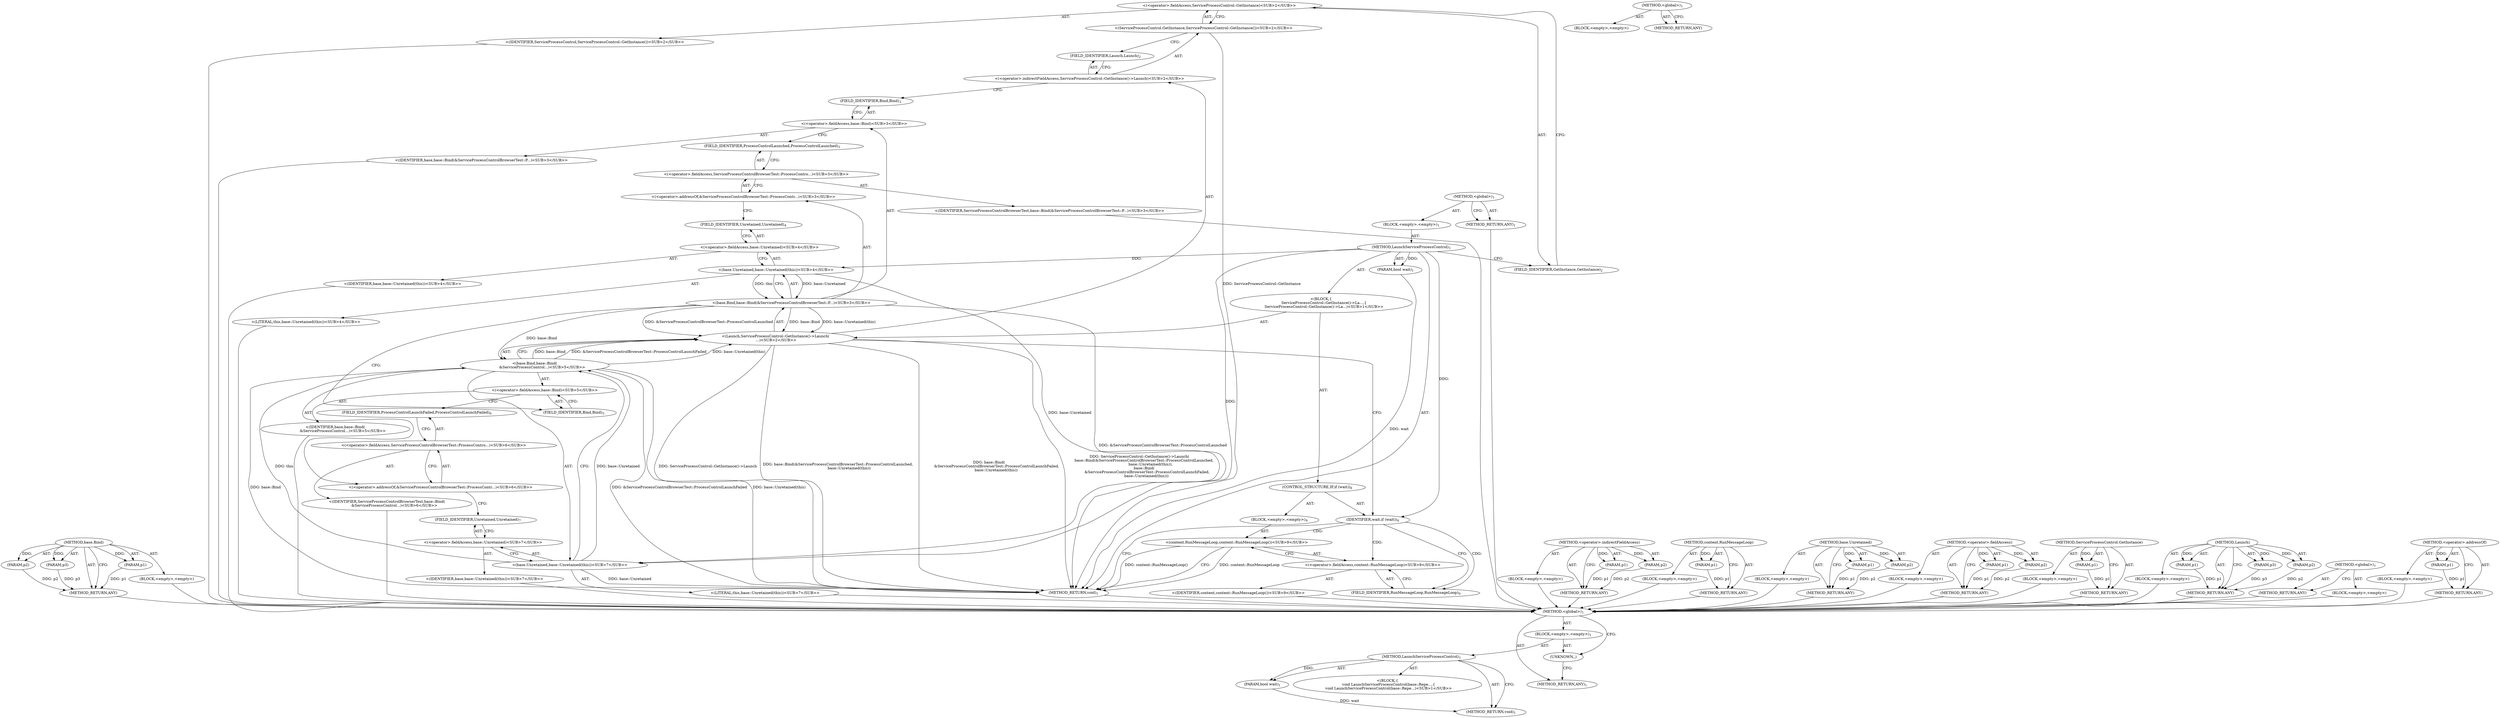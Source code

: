 digraph "&lt;global&gt;" {
vulnerable_92 [label=<(METHOD,base.Bind)>];
vulnerable_93 [label=<(PARAM,p1)>];
vulnerable_94 [label=<(PARAM,p2)>];
vulnerable_95 [label=<(PARAM,p3)>];
vulnerable_96 [label=<(BLOCK,&lt;empty&gt;,&lt;empty&gt;)>];
vulnerable_97 [label=<(METHOD_RETURN,ANY)>];
vulnerable_6 [label=<(METHOD,&lt;global&gt;)<SUB>1</SUB>>];
vulnerable_7 [label=<(BLOCK,&lt;empty&gt;,&lt;empty&gt;)<SUB>1</SUB>>];
vulnerable_8 [label=<(METHOD,LaunchServiceProcessControl)<SUB>1</SUB>>];
vulnerable_9 [label=<(PARAM,bool wait)<SUB>1</SUB>>];
vulnerable_10 [label="<(BLOCK,{
     ServiceProcessControl::GetInstance()-&gt;La...,{
     ServiceProcessControl::GetInstance()-&gt;La...)<SUB>1</SUB>>"];
vulnerable_11 [label="<(Launch,ServiceProcessControl::GetInstance()-&gt;Launch(
 ...)<SUB>2</SUB>>"];
vulnerable_12 [label="<(&lt;operator&gt;.indirectFieldAccess,ServiceProcessControl::GetInstance()-&gt;Launch)<SUB>2</SUB>>"];
vulnerable_13 [label="<(ServiceProcessControl.GetInstance,ServiceProcessControl::GetInstance())<SUB>2</SUB>>"];
vulnerable_14 [label="<(&lt;operator&gt;.fieldAccess,ServiceProcessControl::GetInstance)<SUB>2</SUB>>"];
vulnerable_15 [label="<(IDENTIFIER,ServiceProcessControl,ServiceProcessControl::GetInstance())<SUB>2</SUB>>"];
vulnerable_16 [label=<(FIELD_IDENTIFIER,GetInstance,GetInstance)<SUB>2</SUB>>];
vulnerable_17 [label=<(FIELD_IDENTIFIER,Launch,Launch)<SUB>2</SUB>>];
vulnerable_18 [label="<(base.Bind,base::Bind(&amp;ServiceProcessControlBrowserTest::P...)<SUB>3</SUB>>"];
vulnerable_19 [label="<(&lt;operator&gt;.fieldAccess,base::Bind)<SUB>3</SUB>>"];
vulnerable_20 [label="<(IDENTIFIER,base,base::Bind(&amp;ServiceProcessControlBrowserTest::P...)<SUB>3</SUB>>"];
vulnerable_21 [label=<(FIELD_IDENTIFIER,Bind,Bind)<SUB>3</SUB>>];
vulnerable_22 [label="<(&lt;operator&gt;.addressOf,&amp;ServiceProcessControlBrowserTest::ProcessContr...)<SUB>3</SUB>>"];
vulnerable_23 [label="<(&lt;operator&gt;.fieldAccess,ServiceProcessControlBrowserTest::ProcessContro...)<SUB>3</SUB>>"];
vulnerable_24 [label="<(IDENTIFIER,ServiceProcessControlBrowserTest,base::Bind(&amp;ServiceProcessControlBrowserTest::P...)<SUB>3</SUB>>"];
vulnerable_25 [label=<(FIELD_IDENTIFIER,ProcessControlLaunched,ProcessControlLaunched)<SUB>3</SUB>>];
vulnerable_26 [label="<(base.Unretained,base::Unretained(this))<SUB>4</SUB>>"];
vulnerable_27 [label="<(&lt;operator&gt;.fieldAccess,base::Unretained)<SUB>4</SUB>>"];
vulnerable_28 [label="<(IDENTIFIER,base,base::Unretained(this))<SUB>4</SUB>>"];
vulnerable_29 [label=<(FIELD_IDENTIFIER,Unretained,Unretained)<SUB>4</SUB>>];
vulnerable_30 [label="<(LITERAL,this,base::Unretained(this))<SUB>4</SUB>>"];
vulnerable_31 [label="<(base.Bind,base::Bind(
             &amp;ServiceProcessControl...)<SUB>5</SUB>>"];
vulnerable_32 [label="<(&lt;operator&gt;.fieldAccess,base::Bind)<SUB>5</SUB>>"];
vulnerable_33 [label="<(IDENTIFIER,base,base::Bind(
             &amp;ServiceProcessControl...)<SUB>5</SUB>>"];
vulnerable_34 [label=<(FIELD_IDENTIFIER,Bind,Bind)<SUB>5</SUB>>];
vulnerable_35 [label="<(&lt;operator&gt;.addressOf,&amp;ServiceProcessControlBrowserTest::ProcessContr...)<SUB>6</SUB>>"];
vulnerable_36 [label="<(&lt;operator&gt;.fieldAccess,ServiceProcessControlBrowserTest::ProcessContro...)<SUB>6</SUB>>"];
vulnerable_37 [label="<(IDENTIFIER,ServiceProcessControlBrowserTest,base::Bind(
             &amp;ServiceProcessControl...)<SUB>6</SUB>>"];
vulnerable_38 [label=<(FIELD_IDENTIFIER,ProcessControlLaunchFailed,ProcessControlLaunchFailed)<SUB>6</SUB>>];
vulnerable_39 [label="<(base.Unretained,base::Unretained(this))<SUB>7</SUB>>"];
vulnerable_40 [label="<(&lt;operator&gt;.fieldAccess,base::Unretained)<SUB>7</SUB>>"];
vulnerable_41 [label="<(IDENTIFIER,base,base::Unretained(this))<SUB>7</SUB>>"];
vulnerable_42 [label=<(FIELD_IDENTIFIER,Unretained,Unretained)<SUB>7</SUB>>];
vulnerable_43 [label="<(LITERAL,this,base::Unretained(this))<SUB>7</SUB>>"];
vulnerable_44 [label=<(CONTROL_STRUCTURE,IF,if (wait))<SUB>8</SUB>>];
vulnerable_45 [label=<(IDENTIFIER,wait,if (wait))<SUB>8</SUB>>];
vulnerable_46 [label=<(BLOCK,&lt;empty&gt;,&lt;empty&gt;)<SUB>9</SUB>>];
vulnerable_47 [label="<(content.RunMessageLoop,content::RunMessageLoop())<SUB>9</SUB>>"];
vulnerable_48 [label="<(&lt;operator&gt;.fieldAccess,content::RunMessageLoop)<SUB>9</SUB>>"];
vulnerable_49 [label="<(IDENTIFIER,content,content::RunMessageLoop())<SUB>9</SUB>>"];
vulnerable_50 [label=<(FIELD_IDENTIFIER,RunMessageLoop,RunMessageLoop)<SUB>9</SUB>>];
vulnerable_51 [label=<(METHOD_RETURN,void)<SUB>1</SUB>>];
vulnerable_53 [label=<(METHOD_RETURN,ANY)<SUB>1</SUB>>];
vulnerable_78 [label=<(METHOD,&lt;operator&gt;.indirectFieldAccess)>];
vulnerable_79 [label=<(PARAM,p1)>];
vulnerable_80 [label=<(PARAM,p2)>];
vulnerable_81 [label=<(BLOCK,&lt;empty&gt;,&lt;empty&gt;)>];
vulnerable_82 [label=<(METHOD_RETURN,ANY)>];
vulnerable_107 [label=<(METHOD,content.RunMessageLoop)>];
vulnerable_108 [label=<(PARAM,p1)>];
vulnerable_109 [label=<(BLOCK,&lt;empty&gt;,&lt;empty&gt;)>];
vulnerable_110 [label=<(METHOD_RETURN,ANY)>];
vulnerable_102 [label=<(METHOD,base.Unretained)>];
vulnerable_103 [label=<(PARAM,p1)>];
vulnerable_104 [label=<(PARAM,p2)>];
vulnerable_105 [label=<(BLOCK,&lt;empty&gt;,&lt;empty&gt;)>];
vulnerable_106 [label=<(METHOD_RETURN,ANY)>];
vulnerable_87 [label=<(METHOD,&lt;operator&gt;.fieldAccess)>];
vulnerable_88 [label=<(PARAM,p1)>];
vulnerable_89 [label=<(PARAM,p2)>];
vulnerable_90 [label=<(BLOCK,&lt;empty&gt;,&lt;empty&gt;)>];
vulnerable_91 [label=<(METHOD_RETURN,ANY)>];
vulnerable_83 [label=<(METHOD,ServiceProcessControl.GetInstance)>];
vulnerable_84 [label=<(PARAM,p1)>];
vulnerable_85 [label=<(BLOCK,&lt;empty&gt;,&lt;empty&gt;)>];
vulnerable_86 [label=<(METHOD_RETURN,ANY)>];
vulnerable_72 [label=<(METHOD,Launch)>];
vulnerable_73 [label=<(PARAM,p1)>];
vulnerable_74 [label=<(PARAM,p2)>];
vulnerable_75 [label=<(PARAM,p3)>];
vulnerable_76 [label=<(BLOCK,&lt;empty&gt;,&lt;empty&gt;)>];
vulnerable_77 [label=<(METHOD_RETURN,ANY)>];
vulnerable_66 [label=<(METHOD,&lt;global&gt;)<SUB>1</SUB>>];
vulnerable_67 [label=<(BLOCK,&lt;empty&gt;,&lt;empty&gt;)>];
vulnerable_68 [label=<(METHOD_RETURN,ANY)>];
vulnerable_98 [label=<(METHOD,&lt;operator&gt;.addressOf)>];
vulnerable_99 [label=<(PARAM,p1)>];
vulnerable_100 [label=<(BLOCK,&lt;empty&gt;,&lt;empty&gt;)>];
vulnerable_101 [label=<(METHOD_RETURN,ANY)>];
fixed_6 [label=<(METHOD,&lt;global&gt;)<SUB>1</SUB>>];
fixed_7 [label=<(BLOCK,&lt;empty&gt;,&lt;empty&gt;)<SUB>1</SUB>>];
fixed_8 [label=<(METHOD,LaunchServiceProcessControl)<SUB>1</SUB>>];
fixed_9 [label=<(PARAM,bool wait)<SUB>1</SUB>>];
fixed_10 [label="<(BLOCK,{
  void LaunchServiceProcessControl(base::Repe...,{
  void LaunchServiceProcessControl(base::Repe...)<SUB>1</SUB>>"];
fixed_11 [label=<(METHOD_RETURN,void)<SUB>1</SUB>>];
fixed_13 [label=<(UNKNOWN,,)>];
fixed_14 [label=<(METHOD_RETURN,ANY)<SUB>1</SUB>>];
fixed_23 [label=<(METHOD,&lt;global&gt;)<SUB>1</SUB>>];
fixed_24 [label=<(BLOCK,&lt;empty&gt;,&lt;empty&gt;)>];
fixed_25 [label=<(METHOD_RETURN,ANY)>];
vulnerable_92 -> vulnerable_93  [key=0, label="AST: "];
vulnerable_92 -> vulnerable_93  [key=1, label="DDG: "];
vulnerable_92 -> vulnerable_96  [key=0, label="AST: "];
vulnerable_92 -> vulnerable_94  [key=0, label="AST: "];
vulnerable_92 -> vulnerable_94  [key=1, label="DDG: "];
vulnerable_92 -> vulnerable_97  [key=0, label="AST: "];
vulnerable_92 -> vulnerable_97  [key=1, label="CFG: "];
vulnerable_92 -> vulnerable_95  [key=0, label="AST: "];
vulnerable_92 -> vulnerable_95  [key=1, label="DDG: "];
vulnerable_93 -> vulnerable_97  [key=0, label="DDG: p1"];
vulnerable_94 -> vulnerable_97  [key=0, label="DDG: p2"];
vulnerable_95 -> vulnerable_97  [key=0, label="DDG: p3"];
vulnerable_96 -> fixed_6  [key=0];
vulnerable_97 -> fixed_6  [key=0];
vulnerable_6 -> vulnerable_7  [key=0, label="AST: "];
vulnerable_6 -> vulnerable_53  [key=0, label="AST: "];
vulnerable_6 -> vulnerable_53  [key=1, label="CFG: "];
vulnerable_7 -> vulnerable_8  [key=0, label="AST: "];
vulnerable_8 -> vulnerable_9  [key=0, label="AST: "];
vulnerable_8 -> vulnerable_9  [key=1, label="DDG: "];
vulnerable_8 -> vulnerable_10  [key=0, label="AST: "];
vulnerable_8 -> vulnerable_51  [key=0, label="AST: "];
vulnerable_8 -> vulnerable_16  [key=0, label="CFG: "];
vulnerable_8 -> vulnerable_45  [key=0, label="DDG: "];
vulnerable_8 -> vulnerable_26  [key=0, label="DDG: "];
vulnerable_8 -> vulnerable_39  [key=0, label="DDG: "];
vulnerable_9 -> vulnerable_51  [key=0, label="DDG: wait"];
vulnerable_10 -> vulnerable_11  [key=0, label="AST: "];
vulnerable_10 -> vulnerable_44  [key=0, label="AST: "];
vulnerable_11 -> vulnerable_12  [key=0, label="AST: "];
vulnerable_11 -> vulnerable_18  [key=0, label="AST: "];
vulnerable_11 -> vulnerable_31  [key=0, label="AST: "];
vulnerable_11 -> vulnerable_45  [key=0, label="CFG: "];
vulnerable_11 -> vulnerable_51  [key=0, label="DDG: ServiceProcessControl::GetInstance()-&gt;Launch"];
vulnerable_11 -> vulnerable_51  [key=1, label="DDG: base::Bind(&amp;ServiceProcessControlBrowserTest::ProcessControlLaunched,
                   base::Unretained(this))"];
vulnerable_11 -> vulnerable_51  [key=2, label="DDG: base::Bind(
             &amp;ServiceProcessControlBrowserTest::ProcessControlLaunchFailed,
            base::Unretained(this))"];
vulnerable_11 -> vulnerable_51  [key=3, label="DDG: ServiceProcessControl::GetInstance()-&gt;Launch(
        base::Bind(&amp;ServiceProcessControlBrowserTest::ProcessControlLaunched,
                   base::Unretained(this)),
        base::Bind(
             &amp;ServiceProcessControlBrowserTest::ProcessControlLaunchFailed,
            base::Unretained(this)))"];
vulnerable_12 -> vulnerable_13  [key=0, label="AST: "];
vulnerable_12 -> vulnerable_17  [key=0, label="AST: "];
vulnerable_12 -> vulnerable_21  [key=0, label="CFG: "];
vulnerable_13 -> vulnerable_14  [key=0, label="AST: "];
vulnerable_13 -> vulnerable_17  [key=0, label="CFG: "];
vulnerable_13 -> vulnerable_51  [key=0, label="DDG: ServiceProcessControl::GetInstance"];
vulnerable_14 -> vulnerable_15  [key=0, label="AST: "];
vulnerable_14 -> vulnerable_16  [key=0, label="AST: "];
vulnerable_14 -> vulnerable_13  [key=0, label="CFG: "];
vulnerable_15 -> fixed_6  [key=0];
vulnerable_16 -> vulnerable_14  [key=0, label="CFG: "];
vulnerable_17 -> vulnerable_12  [key=0, label="CFG: "];
vulnerable_18 -> vulnerable_19  [key=0, label="AST: "];
vulnerable_18 -> vulnerable_22  [key=0, label="AST: "];
vulnerable_18 -> vulnerable_26  [key=0, label="AST: "];
vulnerable_18 -> vulnerable_34  [key=0, label="CFG: "];
vulnerable_18 -> vulnerable_51  [key=0, label="DDG: &amp;ServiceProcessControlBrowserTest::ProcessControlLaunched"];
vulnerable_18 -> vulnerable_11  [key=0, label="DDG: base::Bind"];
vulnerable_18 -> vulnerable_11  [key=1, label="DDG: &amp;ServiceProcessControlBrowserTest::ProcessControlLaunched"];
vulnerable_18 -> vulnerable_11  [key=2, label="DDG: base::Unretained(this)"];
vulnerable_18 -> vulnerable_31  [key=0, label="DDG: base::Bind"];
vulnerable_19 -> vulnerable_20  [key=0, label="AST: "];
vulnerable_19 -> vulnerable_21  [key=0, label="AST: "];
vulnerable_19 -> vulnerable_25  [key=0, label="CFG: "];
vulnerable_20 -> fixed_6  [key=0];
vulnerable_21 -> vulnerable_19  [key=0, label="CFG: "];
vulnerable_22 -> vulnerable_23  [key=0, label="AST: "];
vulnerable_22 -> vulnerable_29  [key=0, label="CFG: "];
vulnerable_23 -> vulnerable_24  [key=0, label="AST: "];
vulnerable_23 -> vulnerable_25  [key=0, label="AST: "];
vulnerable_23 -> vulnerable_22  [key=0, label="CFG: "];
vulnerable_24 -> fixed_6  [key=0];
vulnerable_25 -> vulnerable_23  [key=0, label="CFG: "];
vulnerable_26 -> vulnerable_27  [key=0, label="AST: "];
vulnerable_26 -> vulnerable_30  [key=0, label="AST: "];
vulnerable_26 -> vulnerable_18  [key=0, label="CFG: "];
vulnerable_26 -> vulnerable_18  [key=1, label="DDG: base::Unretained"];
vulnerable_26 -> vulnerable_18  [key=2, label="DDG: this"];
vulnerable_26 -> vulnerable_39  [key=0, label="DDG: base::Unretained"];
vulnerable_27 -> vulnerable_28  [key=0, label="AST: "];
vulnerable_27 -> vulnerable_29  [key=0, label="AST: "];
vulnerable_27 -> vulnerable_26  [key=0, label="CFG: "];
vulnerable_28 -> fixed_6  [key=0];
vulnerable_29 -> vulnerable_27  [key=0, label="CFG: "];
vulnerable_30 -> fixed_6  [key=0];
vulnerable_31 -> vulnerable_32  [key=0, label="AST: "];
vulnerable_31 -> vulnerable_35  [key=0, label="AST: "];
vulnerable_31 -> vulnerable_39  [key=0, label="AST: "];
vulnerable_31 -> vulnerable_11  [key=0, label="CFG: "];
vulnerable_31 -> vulnerable_11  [key=1, label="DDG: base::Bind"];
vulnerable_31 -> vulnerable_11  [key=2, label="DDG: &amp;ServiceProcessControlBrowserTest::ProcessControlLaunchFailed"];
vulnerable_31 -> vulnerable_11  [key=3, label="DDG: base::Unretained(this)"];
vulnerable_31 -> vulnerable_51  [key=0, label="DDG: base::Bind"];
vulnerable_31 -> vulnerable_51  [key=1, label="DDG: &amp;ServiceProcessControlBrowserTest::ProcessControlLaunchFailed"];
vulnerable_31 -> vulnerable_51  [key=2, label="DDG: base::Unretained(this)"];
vulnerable_32 -> vulnerable_33  [key=0, label="AST: "];
vulnerable_32 -> vulnerable_34  [key=0, label="AST: "];
vulnerable_32 -> vulnerable_38  [key=0, label="CFG: "];
vulnerable_33 -> fixed_6  [key=0];
vulnerable_34 -> vulnerable_32  [key=0, label="CFG: "];
vulnerable_35 -> vulnerable_36  [key=0, label="AST: "];
vulnerable_35 -> vulnerable_42  [key=0, label="CFG: "];
vulnerable_36 -> vulnerable_37  [key=0, label="AST: "];
vulnerable_36 -> vulnerable_38  [key=0, label="AST: "];
vulnerable_36 -> vulnerable_35  [key=0, label="CFG: "];
vulnerable_37 -> fixed_6  [key=0];
vulnerable_38 -> vulnerable_36  [key=0, label="CFG: "];
vulnerable_39 -> vulnerable_40  [key=0, label="AST: "];
vulnerable_39 -> vulnerable_43  [key=0, label="AST: "];
vulnerable_39 -> vulnerable_31  [key=0, label="CFG: "];
vulnerable_39 -> vulnerable_31  [key=1, label="DDG: base::Unretained"];
vulnerable_39 -> vulnerable_31  [key=2, label="DDG: this"];
vulnerable_39 -> vulnerable_51  [key=0, label="DDG: base::Unretained"];
vulnerable_40 -> vulnerable_41  [key=0, label="AST: "];
vulnerable_40 -> vulnerable_42  [key=0, label="AST: "];
vulnerable_40 -> vulnerable_39  [key=0, label="CFG: "];
vulnerable_41 -> fixed_6  [key=0];
vulnerable_42 -> vulnerable_40  [key=0, label="CFG: "];
vulnerable_43 -> fixed_6  [key=0];
vulnerable_44 -> vulnerable_45  [key=0, label="AST: "];
vulnerable_44 -> vulnerable_46  [key=0, label="AST: "];
vulnerable_45 -> vulnerable_51  [key=0, label="CFG: "];
vulnerable_45 -> vulnerable_50  [key=0, label="CFG: "];
vulnerable_45 -> vulnerable_50  [key=1, label="CDG: "];
vulnerable_45 -> vulnerable_47  [key=0, label="CDG: "];
vulnerable_45 -> vulnerable_48  [key=0, label="CDG: "];
vulnerable_46 -> vulnerable_47  [key=0, label="AST: "];
vulnerable_47 -> vulnerable_48  [key=0, label="AST: "];
vulnerable_47 -> vulnerable_51  [key=0, label="CFG: "];
vulnerable_47 -> vulnerable_51  [key=1, label="DDG: content::RunMessageLoop"];
vulnerable_47 -> vulnerable_51  [key=2, label="DDG: content::RunMessageLoop()"];
vulnerable_48 -> vulnerable_49  [key=0, label="AST: "];
vulnerable_48 -> vulnerable_50  [key=0, label="AST: "];
vulnerable_48 -> vulnerable_47  [key=0, label="CFG: "];
vulnerable_49 -> fixed_6  [key=0];
vulnerable_50 -> vulnerable_48  [key=0, label="CFG: "];
vulnerable_51 -> fixed_6  [key=0];
vulnerable_53 -> fixed_6  [key=0];
vulnerable_78 -> vulnerable_79  [key=0, label="AST: "];
vulnerable_78 -> vulnerable_79  [key=1, label="DDG: "];
vulnerable_78 -> vulnerable_81  [key=0, label="AST: "];
vulnerable_78 -> vulnerable_80  [key=0, label="AST: "];
vulnerable_78 -> vulnerable_80  [key=1, label="DDG: "];
vulnerable_78 -> vulnerable_82  [key=0, label="AST: "];
vulnerable_78 -> vulnerable_82  [key=1, label="CFG: "];
vulnerable_79 -> vulnerable_82  [key=0, label="DDG: p1"];
vulnerable_80 -> vulnerable_82  [key=0, label="DDG: p2"];
vulnerable_81 -> fixed_6  [key=0];
vulnerable_82 -> fixed_6  [key=0];
vulnerable_107 -> vulnerable_108  [key=0, label="AST: "];
vulnerable_107 -> vulnerable_108  [key=1, label="DDG: "];
vulnerable_107 -> vulnerable_109  [key=0, label="AST: "];
vulnerable_107 -> vulnerable_110  [key=0, label="AST: "];
vulnerable_107 -> vulnerable_110  [key=1, label="CFG: "];
vulnerable_108 -> vulnerable_110  [key=0, label="DDG: p1"];
vulnerable_109 -> fixed_6  [key=0];
vulnerable_110 -> fixed_6  [key=0];
vulnerable_102 -> vulnerable_103  [key=0, label="AST: "];
vulnerable_102 -> vulnerable_103  [key=1, label="DDG: "];
vulnerable_102 -> vulnerable_105  [key=0, label="AST: "];
vulnerable_102 -> vulnerable_104  [key=0, label="AST: "];
vulnerable_102 -> vulnerable_104  [key=1, label="DDG: "];
vulnerable_102 -> vulnerable_106  [key=0, label="AST: "];
vulnerable_102 -> vulnerable_106  [key=1, label="CFG: "];
vulnerable_103 -> vulnerable_106  [key=0, label="DDG: p1"];
vulnerable_104 -> vulnerable_106  [key=0, label="DDG: p2"];
vulnerable_105 -> fixed_6  [key=0];
vulnerable_106 -> fixed_6  [key=0];
vulnerable_87 -> vulnerable_88  [key=0, label="AST: "];
vulnerable_87 -> vulnerable_88  [key=1, label="DDG: "];
vulnerable_87 -> vulnerable_90  [key=0, label="AST: "];
vulnerable_87 -> vulnerable_89  [key=0, label="AST: "];
vulnerable_87 -> vulnerable_89  [key=1, label="DDG: "];
vulnerable_87 -> vulnerable_91  [key=0, label="AST: "];
vulnerable_87 -> vulnerable_91  [key=1, label="CFG: "];
vulnerable_88 -> vulnerable_91  [key=0, label="DDG: p1"];
vulnerable_89 -> vulnerable_91  [key=0, label="DDG: p2"];
vulnerable_90 -> fixed_6  [key=0];
vulnerable_91 -> fixed_6  [key=0];
vulnerable_83 -> vulnerable_84  [key=0, label="AST: "];
vulnerable_83 -> vulnerable_84  [key=1, label="DDG: "];
vulnerable_83 -> vulnerable_85  [key=0, label="AST: "];
vulnerable_83 -> vulnerable_86  [key=0, label="AST: "];
vulnerable_83 -> vulnerable_86  [key=1, label="CFG: "];
vulnerable_84 -> vulnerable_86  [key=0, label="DDG: p1"];
vulnerable_85 -> fixed_6  [key=0];
vulnerable_86 -> fixed_6  [key=0];
vulnerable_72 -> vulnerable_73  [key=0, label="AST: "];
vulnerable_72 -> vulnerable_73  [key=1, label="DDG: "];
vulnerable_72 -> vulnerable_76  [key=0, label="AST: "];
vulnerable_72 -> vulnerable_74  [key=0, label="AST: "];
vulnerable_72 -> vulnerable_74  [key=1, label="DDG: "];
vulnerable_72 -> vulnerable_77  [key=0, label="AST: "];
vulnerable_72 -> vulnerable_77  [key=1, label="CFG: "];
vulnerable_72 -> vulnerable_75  [key=0, label="AST: "];
vulnerable_72 -> vulnerable_75  [key=1, label="DDG: "];
vulnerable_73 -> vulnerable_77  [key=0, label="DDG: p1"];
vulnerable_74 -> vulnerable_77  [key=0, label="DDG: p2"];
vulnerable_75 -> vulnerable_77  [key=0, label="DDG: p3"];
vulnerable_76 -> fixed_6  [key=0];
vulnerable_77 -> fixed_6  [key=0];
vulnerable_66 -> vulnerable_67  [key=0, label="AST: "];
vulnerable_66 -> vulnerable_68  [key=0, label="AST: "];
vulnerable_66 -> vulnerable_68  [key=1, label="CFG: "];
vulnerable_67 -> fixed_6  [key=0];
vulnerable_68 -> fixed_6  [key=0];
vulnerable_98 -> vulnerable_99  [key=0, label="AST: "];
vulnerable_98 -> vulnerable_99  [key=1, label="DDG: "];
vulnerable_98 -> vulnerable_100  [key=0, label="AST: "];
vulnerable_98 -> vulnerable_101  [key=0, label="AST: "];
vulnerable_98 -> vulnerable_101  [key=1, label="CFG: "];
vulnerable_99 -> vulnerable_101  [key=0, label="DDG: p1"];
vulnerable_100 -> fixed_6  [key=0];
vulnerable_101 -> fixed_6  [key=0];
fixed_6 -> fixed_7  [key=0, label="AST: "];
fixed_6 -> fixed_14  [key=0, label="AST: "];
fixed_6 -> fixed_13  [key=0, label="CFG: "];
fixed_7 -> fixed_8  [key=0, label="AST: "];
fixed_7 -> fixed_13  [key=0, label="AST: "];
fixed_8 -> fixed_9  [key=0, label="AST: "];
fixed_8 -> fixed_9  [key=1, label="DDG: "];
fixed_8 -> fixed_10  [key=0, label="AST: "];
fixed_8 -> fixed_11  [key=0, label="AST: "];
fixed_8 -> fixed_11  [key=1, label="CFG: "];
fixed_9 -> fixed_11  [key=0, label="DDG: wait"];
fixed_13 -> fixed_14  [key=0, label="CFG: "];
fixed_23 -> fixed_24  [key=0, label="AST: "];
fixed_23 -> fixed_25  [key=0, label="AST: "];
fixed_23 -> fixed_25  [key=1, label="CFG: "];
}
